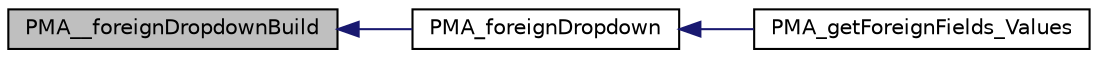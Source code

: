 digraph G
{
  edge [fontname="Helvetica",fontsize="10",labelfontname="Helvetica",labelfontsize="10"];
  node [fontname="Helvetica",fontsize="10",shape=record];
  rankdir="LR";
  Node1 [label="PMA__foreignDropdownBuild",height=0.2,width=0.4,color="black", fillcolor="grey75", style="filled" fontcolor="black"];
  Node1 -> Node2 [dir="back",color="midnightblue",fontsize="10",style="solid",fontname="Helvetica"];
  Node2 [label="PMA_foreignDropdown",height=0.2,width=0.4,color="black", fillcolor="white", style="filled",URL="$relation_8lib_8php.html#a6bc36e1b0f6de6160a100084b572258f",tooltip="Outputs dropdown with values of foreign fields."];
  Node2 -> Node3 [dir="back",color="midnightblue",fontsize="10",style="solid",fontname="Helvetica"];
  Node3 [label="PMA_getForeignFields_Values",height=0.2,width=0.4,color="black", fillcolor="white", style="filled",URL="$tbl__select_8lib_8php.html#ae7f5731d913fedd05b08fae1e999bcf5",tooltip="Creates the HTML content for: 1) Browsing foreign data for a field."];
}
